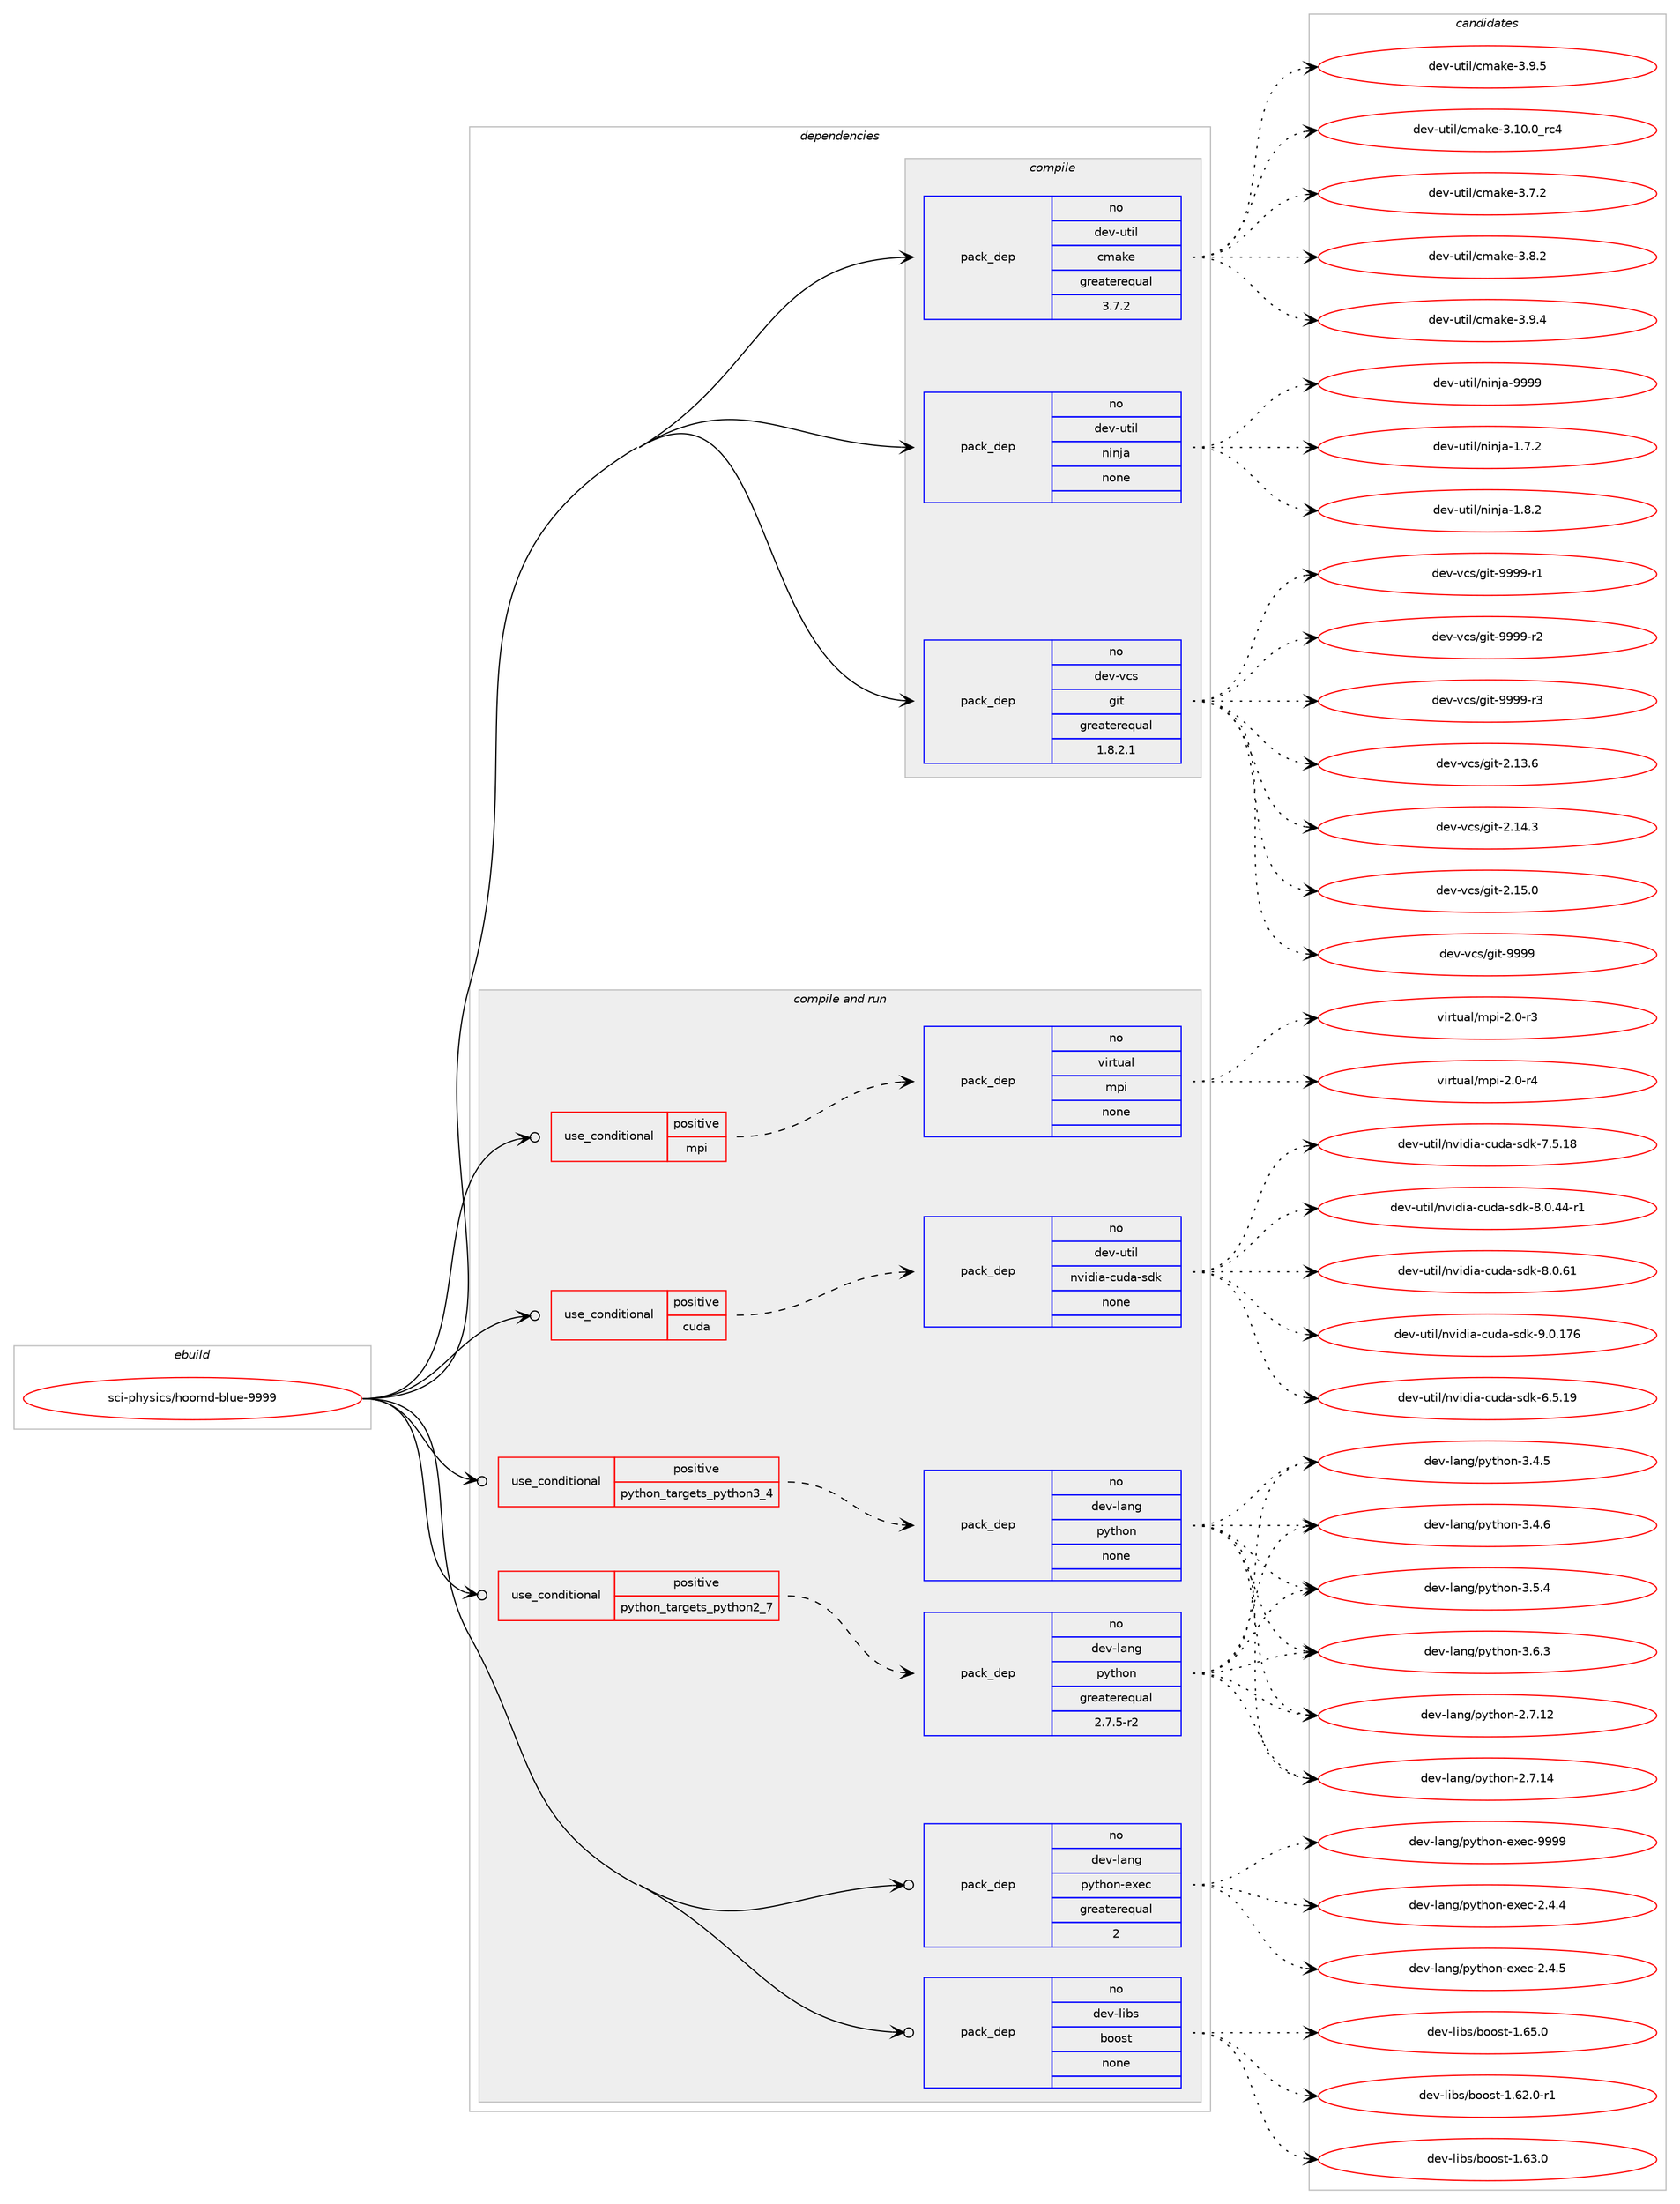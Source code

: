 digraph prolog {

# *************
# Graph options
# *************

newrank=true;
concentrate=true;
compound=true;
graph [rankdir=LR,fontname=Helvetica,fontsize=10,ranksep=1.5];#, ranksep=2.5, nodesep=0.2];
edge  [arrowhead=vee];
node  [fontname=Helvetica,fontsize=10];

# **********
# The ebuild
# **********

subgraph cluster_leftcol {
color=gray;
rank=same;
label=<<i>ebuild</i>>;
id [label="sci-physics/hoomd-blue-9999", color=red, width=4, href="../sci-physics/hoomd-blue-9999.svg"];
}

# ****************
# The dependencies
# ****************

subgraph cluster_midcol {
color=gray;
label=<<i>dependencies</i>>;
subgraph cluster_compile {
fillcolor="#eeeeee";
style=filled;
label=<<i>compile</i>>;
subgraph pack337883 {
dependency457811 [label=<<TABLE BORDER="0" CELLBORDER="1" CELLSPACING="0" CELLPADDING="4" WIDTH="220"><TR><TD ROWSPAN="6" CELLPADDING="30">pack_dep</TD></TR><TR><TD WIDTH="110">no</TD></TR><TR><TD>dev-util</TD></TR><TR><TD>cmake</TD></TR><TR><TD>greaterequal</TD></TR><TR><TD>3.7.2</TD></TR></TABLE>>, shape=none, color=blue];
}
id:e -> dependency457811:w [weight=20,style="solid",arrowhead="vee"];
subgraph pack337884 {
dependency457812 [label=<<TABLE BORDER="0" CELLBORDER="1" CELLSPACING="0" CELLPADDING="4" WIDTH="220"><TR><TD ROWSPAN="6" CELLPADDING="30">pack_dep</TD></TR><TR><TD WIDTH="110">no</TD></TR><TR><TD>dev-util</TD></TR><TR><TD>ninja</TD></TR><TR><TD>none</TD></TR><TR><TD></TD></TR></TABLE>>, shape=none, color=blue];
}
id:e -> dependency457812:w [weight=20,style="solid",arrowhead="vee"];
subgraph pack337885 {
dependency457813 [label=<<TABLE BORDER="0" CELLBORDER="1" CELLSPACING="0" CELLPADDING="4" WIDTH="220"><TR><TD ROWSPAN="6" CELLPADDING="30">pack_dep</TD></TR><TR><TD WIDTH="110">no</TD></TR><TR><TD>dev-vcs</TD></TR><TR><TD>git</TD></TR><TR><TD>greaterequal</TD></TR><TR><TD>1.8.2.1</TD></TR></TABLE>>, shape=none, color=blue];
}
id:e -> dependency457813:w [weight=20,style="solid",arrowhead="vee"];
}
subgraph cluster_compileandrun {
fillcolor="#eeeeee";
style=filled;
label=<<i>compile and run</i>>;
subgraph cond111910 {
dependency457814 [label=<<TABLE BORDER="0" CELLBORDER="1" CELLSPACING="0" CELLPADDING="4"><TR><TD ROWSPAN="3" CELLPADDING="10">use_conditional</TD></TR><TR><TD>positive</TD></TR><TR><TD>cuda</TD></TR></TABLE>>, shape=none, color=red];
subgraph pack337886 {
dependency457815 [label=<<TABLE BORDER="0" CELLBORDER="1" CELLSPACING="0" CELLPADDING="4" WIDTH="220"><TR><TD ROWSPAN="6" CELLPADDING="30">pack_dep</TD></TR><TR><TD WIDTH="110">no</TD></TR><TR><TD>dev-util</TD></TR><TR><TD>nvidia-cuda-sdk</TD></TR><TR><TD>none</TD></TR><TR><TD></TD></TR></TABLE>>, shape=none, color=blue];
}
dependency457814:e -> dependency457815:w [weight=20,style="dashed",arrowhead="vee"];
}
id:e -> dependency457814:w [weight=20,style="solid",arrowhead="odotvee"];
subgraph cond111911 {
dependency457816 [label=<<TABLE BORDER="0" CELLBORDER="1" CELLSPACING="0" CELLPADDING="4"><TR><TD ROWSPAN="3" CELLPADDING="10">use_conditional</TD></TR><TR><TD>positive</TD></TR><TR><TD>mpi</TD></TR></TABLE>>, shape=none, color=red];
subgraph pack337887 {
dependency457817 [label=<<TABLE BORDER="0" CELLBORDER="1" CELLSPACING="0" CELLPADDING="4" WIDTH="220"><TR><TD ROWSPAN="6" CELLPADDING="30">pack_dep</TD></TR><TR><TD WIDTH="110">no</TD></TR><TR><TD>virtual</TD></TR><TR><TD>mpi</TD></TR><TR><TD>none</TD></TR><TR><TD></TD></TR></TABLE>>, shape=none, color=blue];
}
dependency457816:e -> dependency457817:w [weight=20,style="dashed",arrowhead="vee"];
}
id:e -> dependency457816:w [weight=20,style="solid",arrowhead="odotvee"];
subgraph cond111912 {
dependency457818 [label=<<TABLE BORDER="0" CELLBORDER="1" CELLSPACING="0" CELLPADDING="4"><TR><TD ROWSPAN="3" CELLPADDING="10">use_conditional</TD></TR><TR><TD>positive</TD></TR><TR><TD>python_targets_python2_7</TD></TR></TABLE>>, shape=none, color=red];
subgraph pack337888 {
dependency457819 [label=<<TABLE BORDER="0" CELLBORDER="1" CELLSPACING="0" CELLPADDING="4" WIDTH="220"><TR><TD ROWSPAN="6" CELLPADDING="30">pack_dep</TD></TR><TR><TD WIDTH="110">no</TD></TR><TR><TD>dev-lang</TD></TR><TR><TD>python</TD></TR><TR><TD>greaterequal</TD></TR><TR><TD>2.7.5-r2</TD></TR></TABLE>>, shape=none, color=blue];
}
dependency457818:e -> dependency457819:w [weight=20,style="dashed",arrowhead="vee"];
}
id:e -> dependency457818:w [weight=20,style="solid",arrowhead="odotvee"];
subgraph cond111913 {
dependency457820 [label=<<TABLE BORDER="0" CELLBORDER="1" CELLSPACING="0" CELLPADDING="4"><TR><TD ROWSPAN="3" CELLPADDING="10">use_conditional</TD></TR><TR><TD>positive</TD></TR><TR><TD>python_targets_python3_4</TD></TR></TABLE>>, shape=none, color=red];
subgraph pack337889 {
dependency457821 [label=<<TABLE BORDER="0" CELLBORDER="1" CELLSPACING="0" CELLPADDING="4" WIDTH="220"><TR><TD ROWSPAN="6" CELLPADDING="30">pack_dep</TD></TR><TR><TD WIDTH="110">no</TD></TR><TR><TD>dev-lang</TD></TR><TR><TD>python</TD></TR><TR><TD>none</TD></TR><TR><TD></TD></TR></TABLE>>, shape=none, color=blue];
}
dependency457820:e -> dependency457821:w [weight=20,style="dashed",arrowhead="vee"];
}
id:e -> dependency457820:w [weight=20,style="solid",arrowhead="odotvee"];
subgraph pack337890 {
dependency457822 [label=<<TABLE BORDER="0" CELLBORDER="1" CELLSPACING="0" CELLPADDING="4" WIDTH="220"><TR><TD ROWSPAN="6" CELLPADDING="30">pack_dep</TD></TR><TR><TD WIDTH="110">no</TD></TR><TR><TD>dev-lang</TD></TR><TR><TD>python-exec</TD></TR><TR><TD>greaterequal</TD></TR><TR><TD>2</TD></TR></TABLE>>, shape=none, color=blue];
}
id:e -> dependency457822:w [weight=20,style="solid",arrowhead="odotvee"];
subgraph pack337891 {
dependency457823 [label=<<TABLE BORDER="0" CELLBORDER="1" CELLSPACING="0" CELLPADDING="4" WIDTH="220"><TR><TD ROWSPAN="6" CELLPADDING="30">pack_dep</TD></TR><TR><TD WIDTH="110">no</TD></TR><TR><TD>dev-libs</TD></TR><TR><TD>boost</TD></TR><TR><TD>none</TD></TR><TR><TD></TD></TR></TABLE>>, shape=none, color=blue];
}
id:e -> dependency457823:w [weight=20,style="solid",arrowhead="odotvee"];
}
subgraph cluster_run {
fillcolor="#eeeeee";
style=filled;
label=<<i>run</i>>;
}
}

# **************
# The candidates
# **************

subgraph cluster_choices {
rank=same;
color=gray;
label=<<i>candidates</i>>;

subgraph choice337883 {
color=black;
nodesep=1;
choice1001011184511711610510847991099710710145514649484648951149952 [label="dev-util/cmake-3.10.0_rc4", color=red, width=4,href="../dev-util/cmake-3.10.0_rc4.svg"];
choice10010111845117116105108479910997107101455146554650 [label="dev-util/cmake-3.7.2", color=red, width=4,href="../dev-util/cmake-3.7.2.svg"];
choice10010111845117116105108479910997107101455146564650 [label="dev-util/cmake-3.8.2", color=red, width=4,href="../dev-util/cmake-3.8.2.svg"];
choice10010111845117116105108479910997107101455146574652 [label="dev-util/cmake-3.9.4", color=red, width=4,href="../dev-util/cmake-3.9.4.svg"];
choice10010111845117116105108479910997107101455146574653 [label="dev-util/cmake-3.9.5", color=red, width=4,href="../dev-util/cmake-3.9.5.svg"];
dependency457811:e -> choice1001011184511711610510847991099710710145514649484648951149952:w [style=dotted,weight="100"];
dependency457811:e -> choice10010111845117116105108479910997107101455146554650:w [style=dotted,weight="100"];
dependency457811:e -> choice10010111845117116105108479910997107101455146564650:w [style=dotted,weight="100"];
dependency457811:e -> choice10010111845117116105108479910997107101455146574652:w [style=dotted,weight="100"];
dependency457811:e -> choice10010111845117116105108479910997107101455146574653:w [style=dotted,weight="100"];
}
subgraph choice337884 {
color=black;
nodesep=1;
choice100101118451171161051084711010511010697454946554650 [label="dev-util/ninja-1.7.2", color=red, width=4,href="../dev-util/ninja-1.7.2.svg"];
choice100101118451171161051084711010511010697454946564650 [label="dev-util/ninja-1.8.2", color=red, width=4,href="../dev-util/ninja-1.8.2.svg"];
choice1001011184511711610510847110105110106974557575757 [label="dev-util/ninja-9999", color=red, width=4,href="../dev-util/ninja-9999.svg"];
dependency457812:e -> choice100101118451171161051084711010511010697454946554650:w [style=dotted,weight="100"];
dependency457812:e -> choice100101118451171161051084711010511010697454946564650:w [style=dotted,weight="100"];
dependency457812:e -> choice1001011184511711610510847110105110106974557575757:w [style=dotted,weight="100"];
}
subgraph choice337885 {
color=black;
nodesep=1;
choice10010111845118991154710310511645504649514654 [label="dev-vcs/git-2.13.6", color=red, width=4,href="../dev-vcs/git-2.13.6.svg"];
choice10010111845118991154710310511645504649524651 [label="dev-vcs/git-2.14.3", color=red, width=4,href="../dev-vcs/git-2.14.3.svg"];
choice10010111845118991154710310511645504649534648 [label="dev-vcs/git-2.15.0", color=red, width=4,href="../dev-vcs/git-2.15.0.svg"];
choice1001011184511899115471031051164557575757 [label="dev-vcs/git-9999", color=red, width=4,href="../dev-vcs/git-9999.svg"];
choice10010111845118991154710310511645575757574511449 [label="dev-vcs/git-9999-r1", color=red, width=4,href="../dev-vcs/git-9999-r1.svg"];
choice10010111845118991154710310511645575757574511450 [label="dev-vcs/git-9999-r2", color=red, width=4,href="../dev-vcs/git-9999-r2.svg"];
choice10010111845118991154710310511645575757574511451 [label="dev-vcs/git-9999-r3", color=red, width=4,href="../dev-vcs/git-9999-r3.svg"];
dependency457813:e -> choice10010111845118991154710310511645504649514654:w [style=dotted,weight="100"];
dependency457813:e -> choice10010111845118991154710310511645504649524651:w [style=dotted,weight="100"];
dependency457813:e -> choice10010111845118991154710310511645504649534648:w [style=dotted,weight="100"];
dependency457813:e -> choice1001011184511899115471031051164557575757:w [style=dotted,weight="100"];
dependency457813:e -> choice10010111845118991154710310511645575757574511449:w [style=dotted,weight="100"];
dependency457813:e -> choice10010111845118991154710310511645575757574511450:w [style=dotted,weight="100"];
dependency457813:e -> choice10010111845118991154710310511645575757574511451:w [style=dotted,weight="100"];
}
subgraph choice337886 {
color=black;
nodesep=1;
choice1001011184511711610510847110118105100105974599117100974511510010745544653464957 [label="dev-util/nvidia-cuda-sdk-6.5.19", color=red, width=4,href="../dev-util/nvidia-cuda-sdk-6.5.19.svg"];
choice1001011184511711610510847110118105100105974599117100974511510010745554653464956 [label="dev-util/nvidia-cuda-sdk-7.5.18", color=red, width=4,href="../dev-util/nvidia-cuda-sdk-7.5.18.svg"];
choice10010111845117116105108471101181051001059745991171009745115100107455646484652524511449 [label="dev-util/nvidia-cuda-sdk-8.0.44-r1", color=red, width=4,href="../dev-util/nvidia-cuda-sdk-8.0.44-r1.svg"];
choice1001011184511711610510847110118105100105974599117100974511510010745564648465449 [label="dev-util/nvidia-cuda-sdk-8.0.61", color=red, width=4,href="../dev-util/nvidia-cuda-sdk-8.0.61.svg"];
choice100101118451171161051084711011810510010597459911710097451151001074557464846495554 [label="dev-util/nvidia-cuda-sdk-9.0.176", color=red, width=4,href="../dev-util/nvidia-cuda-sdk-9.0.176.svg"];
dependency457815:e -> choice1001011184511711610510847110118105100105974599117100974511510010745544653464957:w [style=dotted,weight="100"];
dependency457815:e -> choice1001011184511711610510847110118105100105974599117100974511510010745554653464956:w [style=dotted,weight="100"];
dependency457815:e -> choice10010111845117116105108471101181051001059745991171009745115100107455646484652524511449:w [style=dotted,weight="100"];
dependency457815:e -> choice1001011184511711610510847110118105100105974599117100974511510010745564648465449:w [style=dotted,weight="100"];
dependency457815:e -> choice100101118451171161051084711011810510010597459911710097451151001074557464846495554:w [style=dotted,weight="100"];
}
subgraph choice337887 {
color=black;
nodesep=1;
choice1181051141161179710847109112105455046484511451 [label="virtual/mpi-2.0-r3", color=red, width=4,href="../virtual/mpi-2.0-r3.svg"];
choice1181051141161179710847109112105455046484511452 [label="virtual/mpi-2.0-r4", color=red, width=4,href="../virtual/mpi-2.0-r4.svg"];
dependency457817:e -> choice1181051141161179710847109112105455046484511451:w [style=dotted,weight="100"];
dependency457817:e -> choice1181051141161179710847109112105455046484511452:w [style=dotted,weight="100"];
}
subgraph choice337888 {
color=black;
nodesep=1;
choice10010111845108971101034711212111610411111045504655464950 [label="dev-lang/python-2.7.12", color=red, width=4,href="../dev-lang/python-2.7.12.svg"];
choice10010111845108971101034711212111610411111045504655464952 [label="dev-lang/python-2.7.14", color=red, width=4,href="../dev-lang/python-2.7.14.svg"];
choice100101118451089711010347112121116104111110455146524653 [label="dev-lang/python-3.4.5", color=red, width=4,href="../dev-lang/python-3.4.5.svg"];
choice100101118451089711010347112121116104111110455146524654 [label="dev-lang/python-3.4.6", color=red, width=4,href="../dev-lang/python-3.4.6.svg"];
choice100101118451089711010347112121116104111110455146534652 [label="dev-lang/python-3.5.4", color=red, width=4,href="../dev-lang/python-3.5.4.svg"];
choice100101118451089711010347112121116104111110455146544651 [label="dev-lang/python-3.6.3", color=red, width=4,href="../dev-lang/python-3.6.3.svg"];
dependency457819:e -> choice10010111845108971101034711212111610411111045504655464950:w [style=dotted,weight="100"];
dependency457819:e -> choice10010111845108971101034711212111610411111045504655464952:w [style=dotted,weight="100"];
dependency457819:e -> choice100101118451089711010347112121116104111110455146524653:w [style=dotted,weight="100"];
dependency457819:e -> choice100101118451089711010347112121116104111110455146524654:w [style=dotted,weight="100"];
dependency457819:e -> choice100101118451089711010347112121116104111110455146534652:w [style=dotted,weight="100"];
dependency457819:e -> choice100101118451089711010347112121116104111110455146544651:w [style=dotted,weight="100"];
}
subgraph choice337889 {
color=black;
nodesep=1;
choice10010111845108971101034711212111610411111045504655464950 [label="dev-lang/python-2.7.12", color=red, width=4,href="../dev-lang/python-2.7.12.svg"];
choice10010111845108971101034711212111610411111045504655464952 [label="dev-lang/python-2.7.14", color=red, width=4,href="../dev-lang/python-2.7.14.svg"];
choice100101118451089711010347112121116104111110455146524653 [label="dev-lang/python-3.4.5", color=red, width=4,href="../dev-lang/python-3.4.5.svg"];
choice100101118451089711010347112121116104111110455146524654 [label="dev-lang/python-3.4.6", color=red, width=4,href="../dev-lang/python-3.4.6.svg"];
choice100101118451089711010347112121116104111110455146534652 [label="dev-lang/python-3.5.4", color=red, width=4,href="../dev-lang/python-3.5.4.svg"];
choice100101118451089711010347112121116104111110455146544651 [label="dev-lang/python-3.6.3", color=red, width=4,href="../dev-lang/python-3.6.3.svg"];
dependency457821:e -> choice10010111845108971101034711212111610411111045504655464950:w [style=dotted,weight="100"];
dependency457821:e -> choice10010111845108971101034711212111610411111045504655464952:w [style=dotted,weight="100"];
dependency457821:e -> choice100101118451089711010347112121116104111110455146524653:w [style=dotted,weight="100"];
dependency457821:e -> choice100101118451089711010347112121116104111110455146524654:w [style=dotted,weight="100"];
dependency457821:e -> choice100101118451089711010347112121116104111110455146534652:w [style=dotted,weight="100"];
dependency457821:e -> choice100101118451089711010347112121116104111110455146544651:w [style=dotted,weight="100"];
}
subgraph choice337890 {
color=black;
nodesep=1;
choice1001011184510897110103471121211161041111104510112010199455046524652 [label="dev-lang/python-exec-2.4.4", color=red, width=4,href="../dev-lang/python-exec-2.4.4.svg"];
choice1001011184510897110103471121211161041111104510112010199455046524653 [label="dev-lang/python-exec-2.4.5", color=red, width=4,href="../dev-lang/python-exec-2.4.5.svg"];
choice10010111845108971101034711212111610411111045101120101994557575757 [label="dev-lang/python-exec-9999", color=red, width=4,href="../dev-lang/python-exec-9999.svg"];
dependency457822:e -> choice1001011184510897110103471121211161041111104510112010199455046524652:w [style=dotted,weight="100"];
dependency457822:e -> choice1001011184510897110103471121211161041111104510112010199455046524653:w [style=dotted,weight="100"];
dependency457822:e -> choice10010111845108971101034711212111610411111045101120101994557575757:w [style=dotted,weight="100"];
}
subgraph choice337891 {
color=black;
nodesep=1;
choice10010111845108105981154798111111115116454946545046484511449 [label="dev-libs/boost-1.62.0-r1", color=red, width=4,href="../dev-libs/boost-1.62.0-r1.svg"];
choice1001011184510810598115479811111111511645494654514648 [label="dev-libs/boost-1.63.0", color=red, width=4,href="../dev-libs/boost-1.63.0.svg"];
choice1001011184510810598115479811111111511645494654534648 [label="dev-libs/boost-1.65.0", color=red, width=4,href="../dev-libs/boost-1.65.0.svg"];
dependency457823:e -> choice10010111845108105981154798111111115116454946545046484511449:w [style=dotted,weight="100"];
dependency457823:e -> choice1001011184510810598115479811111111511645494654514648:w [style=dotted,weight="100"];
dependency457823:e -> choice1001011184510810598115479811111111511645494654534648:w [style=dotted,weight="100"];
}
}

}
